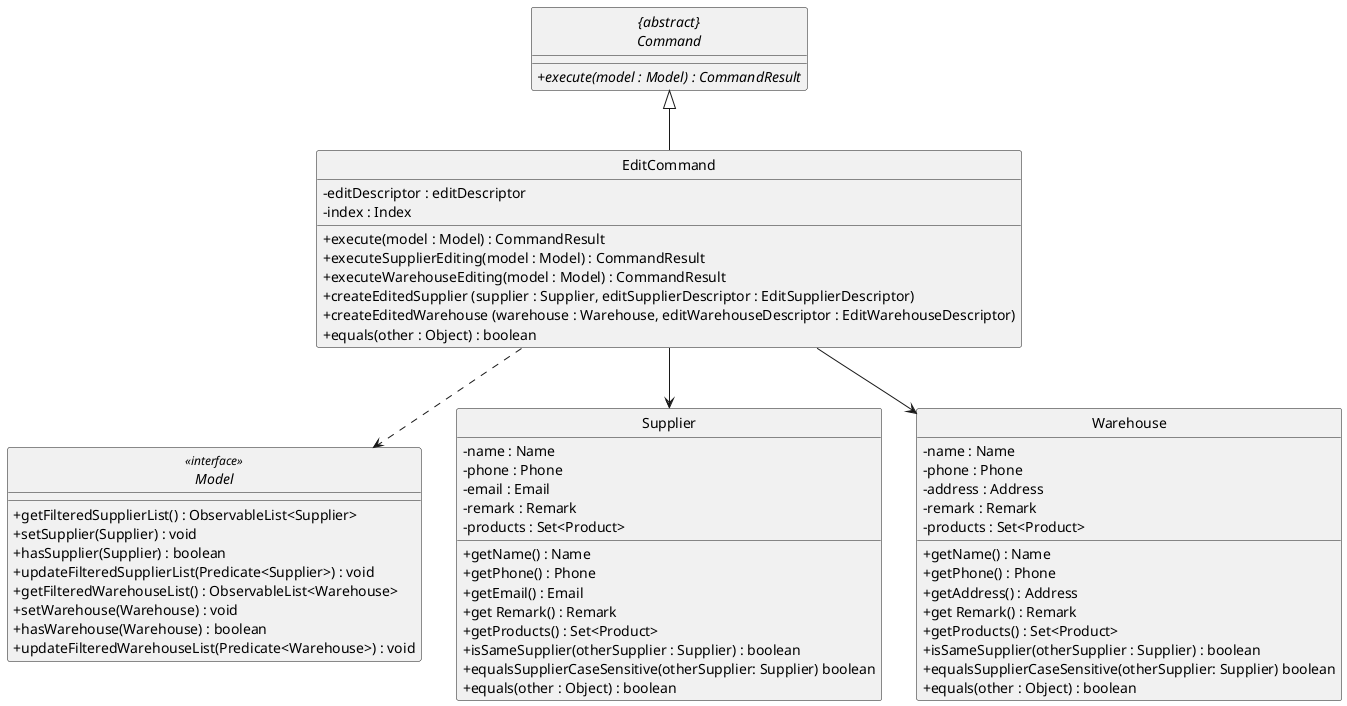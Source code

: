 @startuml
skinparam backgroundColor #ffffff
skinparam classAttributeIconSize 0
hide circle

abstract class "{abstract}\nCommand" {
    + {abstract} execute(model : Model) : CommandResult
}

interface Model <<interface>> {
    + getFilteredSupplierList() : ObservableList<Supplier>
    + setSupplier(Supplier) : void
    + hasSupplier(Supplier) : boolean
    + updateFilteredSupplierList(Predicate<Supplier>) : void
    + getFilteredWarehouseList() : ObservableList<Warehouse>
    + setWarehouse(Warehouse) : void
    + hasWarehouse(Warehouse) : boolean
    + updateFilteredWarehouseList(Predicate<Warehouse>) : void
}

class Supplier {
    /' Fields '/
    - name : Name
    - phone : Phone
    - email : Email
    - remark : Remark
    - products : Set<Product>

    /' Methods '/
    + getName() : Name
    + getPhone() : Phone
    + getEmail() : Email
    + get Remark() : Remark
    + getProducts() : Set<Product>
    + isSameSupplier(otherSupplier : Supplier) : boolean
    + equalsSupplierCaseSensitive(otherSupplier: Supplier) boolean
    + equals(other : Object) : boolean
}

class Warehouse {
    /' Fields '/
    - name : Name
    - phone : Phone
    - address : Address
    - remark : Remark
    - products : Set<Product>

    /' Methods '/
    + getName() : Name
    + getPhone() : Phone
    + getAddress() : Address
    + get Remark() : Remark
    + getProducts() : Set<Product>
    + isSameSupplier(otherSupplier : Supplier) : boolean
    + equalsSupplierCaseSensitive(otherSupplier: Supplier) boolean
    + equals(other : Object) : boolean
}

class EditCommand {
    /' Fields '/
    - editDescriptor : editDescriptor
    - index : Index

    /' Methods '/
    + execute(model : Model) : CommandResult
    + executeSupplierEditing(model : Model) : CommandResult
    + executeWarehouseEditing(model : Model) : CommandResult
    + createEditedSupplier (supplier : Supplier, editSupplierDescriptor : EditSupplierDescriptor)
    + createEditedWarehouse (warehouse : Warehouse, editWarehouseDescriptor : EditWarehouseDescriptor)
    + equals(other : Object) : boolean
}

EditCommand --up|> "{abstract}\nCommand"
EditCommand ..> Model
EditCommand --> Supplier
EditCommand --> Warehouse

@enduml